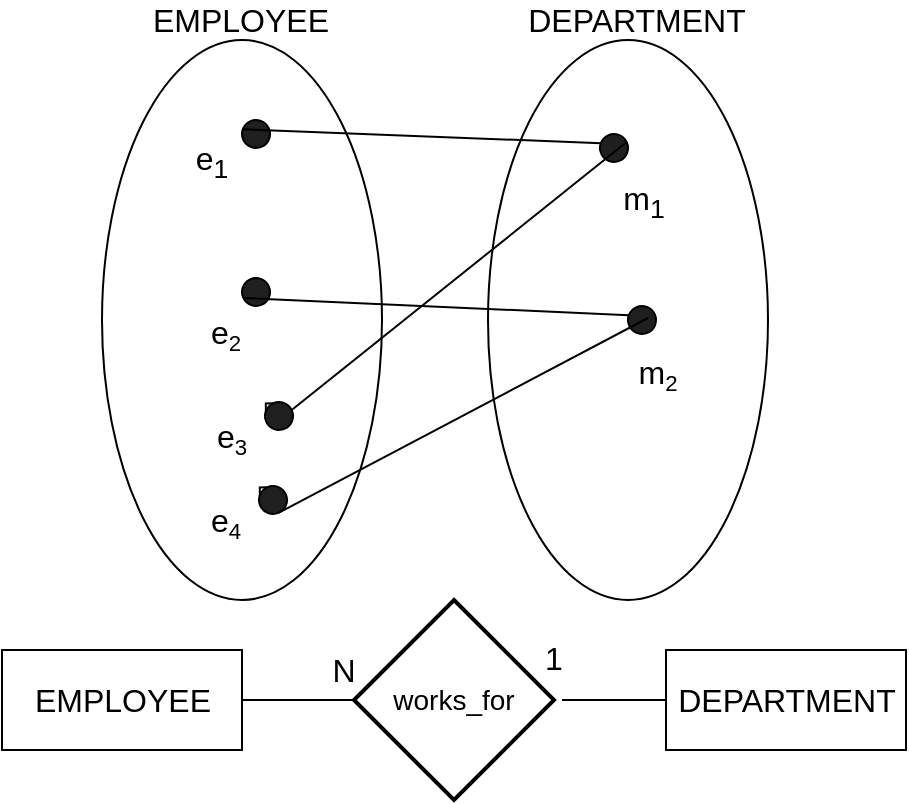 <mxfile version="12.2.2" type="device" pages="1"><diagram id="xQ2Ufq9PnqMFeNz4wZim" name="Page-1"><mxGraphModel dx="932" dy="591" grid="1" gridSize="10" guides="1" tooltips="1" connect="1" arrows="1" fold="1" page="1" pageScale="1" pageWidth="827" pageHeight="1169" math="0" shadow="0"><root><mxCell id="0"/><mxCell id="1" parent="0"/><mxCell id="yVpLkVPkTYECUh8DkX4--39" value="" style="ellipse;whiteSpace=wrap;html=1;fillColor=none;" vertex="1" parent="1"><mxGeometry x="190" y="50" width="140" height="280" as="geometry"/></mxCell><mxCell id="yVpLkVPkTYECUh8DkX4--40" value="" style="ellipse;whiteSpace=wrap;html=1;fillColor=none;" vertex="1" parent="1"><mxGeometry x="383" y="50" width="140" height="280" as="geometry"/></mxCell><mxCell id="yVpLkVPkTYECUh8DkX4--41" value="" style="ellipse;whiteSpace=wrap;html=1;aspect=fixed;fillColor=#1F1F1F;rotation=20;" vertex="1" parent="1"><mxGeometry x="260" y="90" width="14" height="14" as="geometry"/></mxCell><mxCell id="yVpLkVPkTYECUh8DkX4--42" value="" style="ellipse;whiteSpace=wrap;html=1;aspect=fixed;fillColor=#1F1F1F;rotation=20;" vertex="1" parent="1"><mxGeometry x="439" y="97" width="14" height="14" as="geometry"/></mxCell><mxCell id="yVpLkVPkTYECUh8DkX4--43" value="" style="ellipse;whiteSpace=wrap;html=1;aspect=fixed;fillColor=#1F1F1F;rotation=20;" vertex="1" parent="1"><mxGeometry x="453" y="183" width="14" height="14" as="geometry"/></mxCell><mxCell id="yVpLkVPkTYECUh8DkX4--44" value="" style="endArrow=none;html=1;entryX=0;entryY=0.5;entryDx=0;entryDy=0;exitX=0;exitY=0.5;exitDx=0;exitDy=0;endFill=0;" edge="1" parent="1" source="yVpLkVPkTYECUh8DkX4--41" target="yVpLkVPkTYECUh8DkX4--42"><mxGeometry width="50" height="50" relative="1" as="geometry"><mxPoint x="180" y="620" as="sourcePoint"/><mxPoint x="230" y="570" as="targetPoint"/></mxGeometry></mxCell><mxCell id="yVpLkVPkTYECUh8DkX4--45" value="EMPLOYEE" style="text;html=1;strokeColor=none;fillColor=none;align=center;verticalAlign=middle;whiteSpace=wrap;rounded=0;fontSize=16;" vertex="1" parent="1"><mxGeometry x="207.5" y="30" width="103" height="20" as="geometry"/></mxCell><mxCell id="yVpLkVPkTYECUh8DkX4--46" value="DEPARTMENT" style="text;html=1;strokeColor=none;fillColor=none;align=center;verticalAlign=middle;whiteSpace=wrap;rounded=0;fontSize=16;" vertex="1" parent="1"><mxGeometry x="405.5" y="30" width="103" height="20" as="geometry"/></mxCell><mxCell id="yVpLkVPkTYECUh8DkX4--47" value="" style="ellipse;whiteSpace=wrap;html=1;aspect=fixed;fillColor=#1F1F1F;rotation=20;" vertex="1" parent="1"><mxGeometry x="260" y="169" width="14" height="14" as="geometry"/></mxCell><mxCell id="yVpLkVPkTYECUh8DkX4--48" value="" style="endArrow=none;html=1;entryX=0;entryY=0.5;entryDx=0;entryDy=0;exitX=0;exitY=1;exitDx=0;exitDy=0;endFill=0;" edge="1" parent="1" source="yVpLkVPkTYECUh8DkX4--47" target="yVpLkVPkTYECUh8DkX4--43"><mxGeometry width="50" height="50" relative="1" as="geometry"><mxPoint x="270.422" y="104.606" as="sourcePoint"/><mxPoint x="449.422" y="111.606" as="targetPoint"/></mxGeometry></mxCell><mxCell id="yVpLkVPkTYECUh8DkX4--49" value="EMPLOYEE" style="html=1;fillColor=none;fontSize=16;" vertex="1" parent="1"><mxGeometry x="140" y="355" width="120" height="50" as="geometry"/></mxCell><mxCell id="yVpLkVPkTYECUh8DkX4--50" value="DEPARTMENT" style="html=1;fillColor=none;fontSize=16;" vertex="1" parent="1"><mxGeometry x="472" y="355" width="120" height="50" as="geometry"/></mxCell><mxCell id="yVpLkVPkTYECUh8DkX4--51" value="works_for" style="shape=rhombus;strokeWidth=2;fontSize=17;perimeter=rhombusPerimeter;whiteSpace=wrap;html=1;align=center;fontSize=14;fillColor=none;" vertex="1" parent="1"><mxGeometry x="316" y="330" width="100" height="100" as="geometry"/></mxCell><mxCell id="yVpLkVPkTYECUh8DkX4--52" value="" style="endArrow=none;html=1;exitX=1;exitY=0.5;exitDx=0;exitDy=0;endFill=0;" edge="1" parent="1" source="yVpLkVPkTYECUh8DkX4--49"><mxGeometry width="50" height="50" relative="1" as="geometry"><mxPoint x="240.656" y="188.958" as="sourcePoint"/><mxPoint x="316" y="380" as="targetPoint"/></mxGeometry></mxCell><mxCell id="yVpLkVPkTYECUh8DkX4--53" value="" style="endArrow=none;html=1;entryX=0;entryY=0.5;entryDx=0;entryDy=0;endFill=0;" edge="1" parent="1" target="yVpLkVPkTYECUh8DkX4--50"><mxGeometry width="50" height="50" relative="1" as="geometry"><mxPoint x="420" y="380" as="sourcePoint"/><mxPoint x="326" y="390" as="targetPoint"/></mxGeometry></mxCell><mxCell id="yVpLkVPkTYECUh8DkX4--54" value="N" style="text;html=1;strokeColor=none;fillColor=none;align=center;verticalAlign=middle;whiteSpace=wrap;rounded=0;fontSize=16;" vertex="1" parent="1"><mxGeometry x="295.5" y="355" width="30" height="20" as="geometry"/></mxCell><mxCell id="yVpLkVPkTYECUh8DkX4--55" value="1" style="text;html=1;strokeColor=none;fillColor=none;align=center;verticalAlign=middle;whiteSpace=wrap;rounded=0;fontSize=16;" vertex="1" parent="1"><mxGeometry x="401" y="349" width="30" height="20" as="geometry"/></mxCell><mxCell id="yVpLkVPkTYECUh8DkX4--56" value="e&lt;sub&gt;1&lt;/sub&gt;" style="text;html=1;strokeColor=none;fillColor=none;align=center;verticalAlign=middle;whiteSpace=wrap;rounded=0;fontSize=16;" vertex="1" parent="1"><mxGeometry x="230" y="101" width="30" height="20" as="geometry"/></mxCell><mxCell id="yVpLkVPkTYECUh8DkX4--57" value="e&lt;span style=&quot;font-size: 13.333px&quot;&gt;&lt;sub&gt;2&lt;/sub&gt;&lt;/span&gt;" style="text;html=1;strokeColor=none;fillColor=none;align=center;verticalAlign=middle;whiteSpace=wrap;rounded=0;fontSize=16;" vertex="1" parent="1"><mxGeometry x="237" y="187" width="30" height="20" as="geometry"/></mxCell><mxCell id="yVpLkVPkTYECUh8DkX4--58" value="m&lt;sub&gt;1&lt;/sub&gt;" style="text;html=1;strokeColor=none;fillColor=none;align=center;verticalAlign=middle;whiteSpace=wrap;rounded=0;fontSize=16;" vertex="1" parent="1"><mxGeometry x="446" y="121" width="30" height="20" as="geometry"/></mxCell><mxCell id="yVpLkVPkTYECUh8DkX4--59" value="m&lt;span style=&quot;font-size: 13.333px&quot;&gt;&lt;sub&gt;2&lt;/sub&gt;&lt;/span&gt;" style="text;html=1;strokeColor=none;fillColor=none;align=center;verticalAlign=middle;whiteSpace=wrap;rounded=0;fontSize=16;" vertex="1" parent="1"><mxGeometry x="453" y="207" width="30" height="20" as="geometry"/></mxCell><mxCell id="yVpLkVPkTYECUh8DkX4--60" value="" style="ellipse;whiteSpace=wrap;html=1;aspect=fixed;fillColor=#1F1F1F;rotation=20;" vertex="1" parent="1"><mxGeometry x="271.5" y="231" width="14" height="14" as="geometry"/></mxCell><mxCell id="yVpLkVPkTYECUh8DkX4--61" value="e&lt;span style=&quot;font-size: 13.333px&quot;&gt;&lt;sub&gt;3&lt;/sub&gt;&lt;/span&gt;" style="text;html=1;strokeColor=none;fillColor=none;align=center;verticalAlign=middle;whiteSpace=wrap;rounded=0;fontSize=16;" vertex="1" parent="1"><mxGeometry x="249" y="240" width="12" height="18" as="geometry"/></mxCell><mxCell id="yVpLkVPkTYECUh8DkX4--62" style="edgeStyle=orthogonalEdgeStyle;rounded=0;orthogonalLoop=1;jettySize=auto;html=1;exitX=0;exitY=0;exitDx=0;exitDy=0;entryX=0;entryY=0.5;entryDx=0;entryDy=0;endArrow=none;endFill=0;fontSize=16;" edge="1" parent="1" source="yVpLkVPkTYECUh8DkX4--60" target="yVpLkVPkTYECUh8DkX4--60"><mxGeometry relative="1" as="geometry"/></mxCell><mxCell id="yVpLkVPkTYECUh8DkX4--65" value="" style="ellipse;whiteSpace=wrap;html=1;aspect=fixed;fillColor=#1F1F1F;rotation=20;" vertex="1" parent="1"><mxGeometry x="268.5" y="273" width="14" height="14" as="geometry"/></mxCell><mxCell id="yVpLkVPkTYECUh8DkX4--66" value="e&lt;span style=&quot;font-size: 13.333px&quot;&gt;&lt;sub&gt;4&lt;/sub&gt;&lt;/span&gt;" style="text;html=1;strokeColor=none;fillColor=none;align=center;verticalAlign=middle;whiteSpace=wrap;rounded=0;fontSize=16;" vertex="1" parent="1"><mxGeometry x="246" y="282" width="12" height="18" as="geometry"/></mxCell><mxCell id="yVpLkVPkTYECUh8DkX4--67" style="edgeStyle=orthogonalEdgeStyle;rounded=0;orthogonalLoop=1;jettySize=auto;html=1;exitX=0;exitY=0;exitDx=0;exitDy=0;entryX=0;entryY=0.5;entryDx=0;entryDy=0;endArrow=none;endFill=0;fontSize=16;" edge="1" parent="1" source="yVpLkVPkTYECUh8DkX4--65" target="yVpLkVPkTYECUh8DkX4--65"><mxGeometry relative="1" as="geometry"/></mxCell><mxCell id="yVpLkVPkTYECUh8DkX4--68" value="" style="endArrow=none;html=1;exitX=1;exitY=1;exitDx=0;exitDy=0;endFill=0;" edge="1" parent="1" source="yVpLkVPkTYECUh8DkX4--65"><mxGeometry width="50" height="50" relative="1" as="geometry"><mxPoint x="270.656" y="188.958" as="sourcePoint"/><mxPoint x="463" y="189" as="targetPoint"/></mxGeometry></mxCell><mxCell id="yVpLkVPkTYECUh8DkX4--69" value="" style="endArrow=none;html=1;entryX=1;entryY=0;entryDx=0;entryDy=0;exitX=1;exitY=0;exitDx=0;exitDy=0;endFill=0;" edge="1" parent="1" source="yVpLkVPkTYECUh8DkX4--60" target="yVpLkVPkTYECUh8DkX4--42"><mxGeometry width="50" height="50" relative="1" as="geometry"><mxPoint x="280.656" y="198.958" as="sourcePoint"/><mxPoint x="473.422" y="207.606" as="targetPoint"/></mxGeometry></mxCell></root></mxGraphModel></diagram></mxfile>